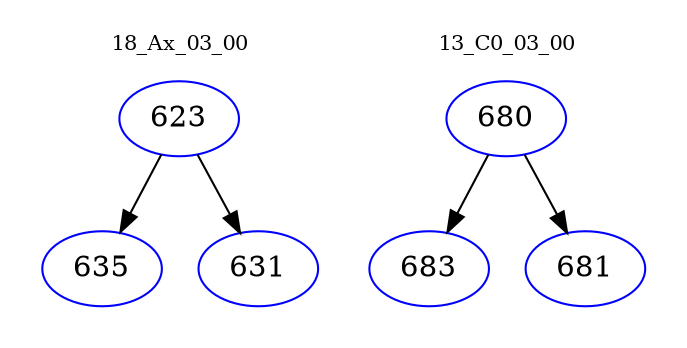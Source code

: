 digraph{
subgraph cluster_0 {
color = white
label = "18_Ax_03_00";
fontsize=10;
T0_623 [label="623", color="blue"]
T0_623 -> T0_635 [color="black"]
T0_635 [label="635", color="blue"]
T0_623 -> T0_631 [color="black"]
T0_631 [label="631", color="blue"]
}
subgraph cluster_1 {
color = white
label = "13_C0_03_00";
fontsize=10;
T1_680 [label="680", color="blue"]
T1_680 -> T1_683 [color="black"]
T1_683 [label="683", color="blue"]
T1_680 -> T1_681 [color="black"]
T1_681 [label="681", color="blue"]
}
}
